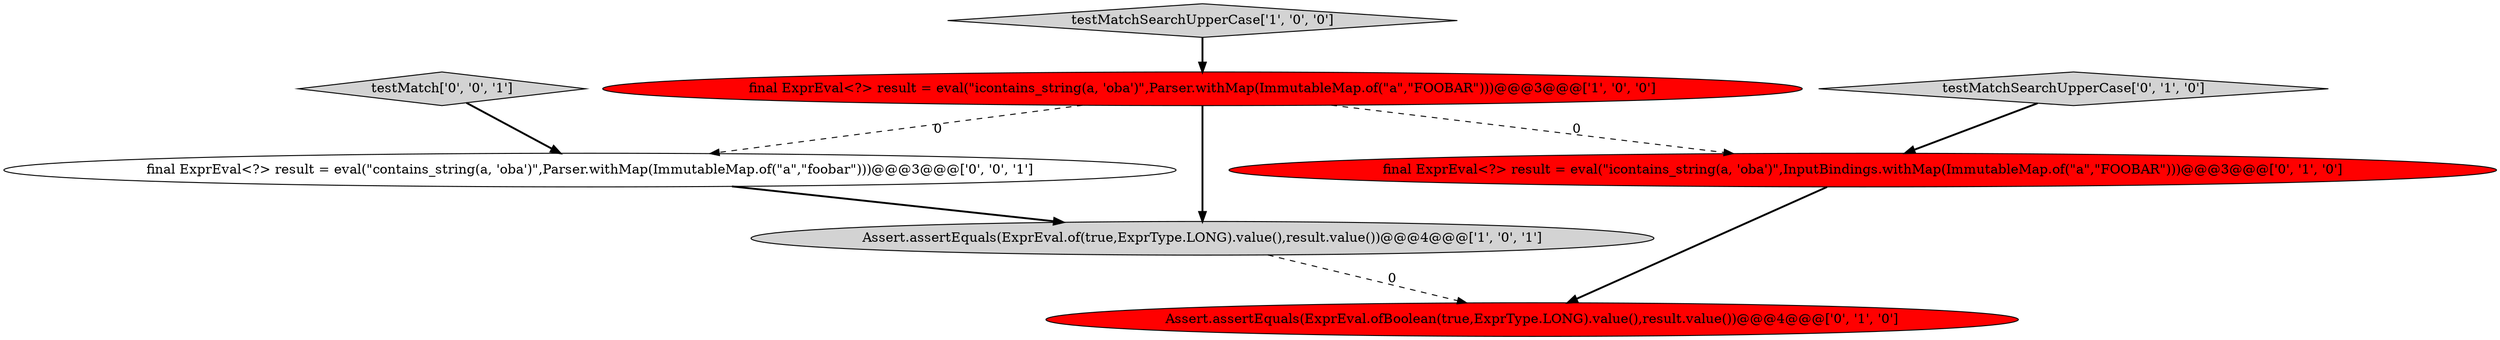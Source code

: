 digraph {
1 [style = filled, label = "Assert.assertEquals(ExprEval.of(true,ExprType.LONG).value(),result.value())@@@4@@@['1', '0', '1']", fillcolor = lightgray, shape = ellipse image = "AAA0AAABBB1BBB"];
6 [style = filled, label = "final ExprEval<?> result = eval(\"contains_string(a, 'oba')\",Parser.withMap(ImmutableMap.of(\"a\",\"foobar\")))@@@3@@@['0', '0', '1']", fillcolor = white, shape = ellipse image = "AAA0AAABBB3BBB"];
7 [style = filled, label = "testMatch['0', '0', '1']", fillcolor = lightgray, shape = diamond image = "AAA0AAABBB3BBB"];
0 [style = filled, label = "final ExprEval<?> result = eval(\"icontains_string(a, 'oba')\",Parser.withMap(ImmutableMap.of(\"a\",\"FOOBAR\")))@@@3@@@['1', '0', '0']", fillcolor = red, shape = ellipse image = "AAA1AAABBB1BBB"];
4 [style = filled, label = "final ExprEval<?> result = eval(\"icontains_string(a, 'oba')\",InputBindings.withMap(ImmutableMap.of(\"a\",\"FOOBAR\")))@@@3@@@['0', '1', '0']", fillcolor = red, shape = ellipse image = "AAA1AAABBB2BBB"];
5 [style = filled, label = "testMatchSearchUpperCase['0', '1', '0']", fillcolor = lightgray, shape = diamond image = "AAA0AAABBB2BBB"];
2 [style = filled, label = "testMatchSearchUpperCase['1', '0', '0']", fillcolor = lightgray, shape = diamond image = "AAA0AAABBB1BBB"];
3 [style = filled, label = "Assert.assertEquals(ExprEval.ofBoolean(true,ExprType.LONG).value(),result.value())@@@4@@@['0', '1', '0']", fillcolor = red, shape = ellipse image = "AAA1AAABBB2BBB"];
6->1 [style = bold, label=""];
4->3 [style = bold, label=""];
2->0 [style = bold, label=""];
0->4 [style = dashed, label="0"];
1->3 [style = dashed, label="0"];
0->1 [style = bold, label=""];
5->4 [style = bold, label=""];
7->6 [style = bold, label=""];
0->6 [style = dashed, label="0"];
}

